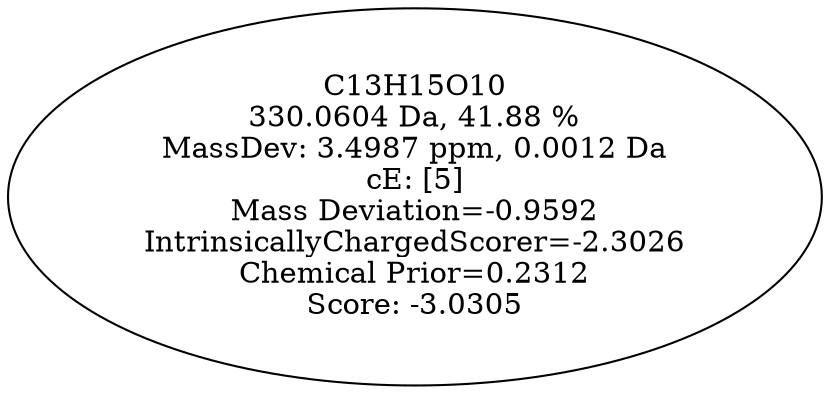 strict digraph {
v1 [label="C13H15O10\n330.0604 Da, 41.88 %\nMassDev: 3.4987 ppm, 0.0012 Da\ncE: [5]\nMass Deviation=-0.9592\nIntrinsicallyChargedScorer=-2.3026\nChemical Prior=0.2312\nScore: -3.0305"];
}